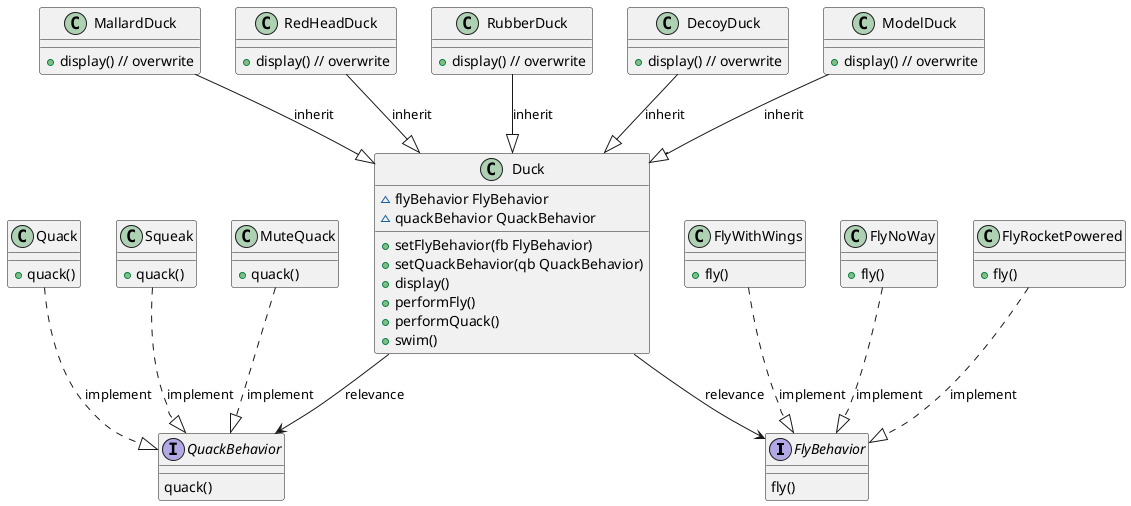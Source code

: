 @startuml
interface FlyBehavior
interface QuackBehavior
class Duck
class FlyWithWings
class FlyNoWay
class FlyRocketPowered
class Quack
class Squeak
class MuteQuack
class MallardDuck
class RedHeadDuck
class RubberDuck
class DecoyDuck
class ModelDuck

FlyWithWings ..|> FlyBehavior :implement
FlyNoWay ..|> FlyBehavior :implement
FlyRocketPowered ..|> FlyBehavior :implement
Quack ..|> QuackBehavior :implement
Squeak ..|> QuackBehavior :implement
MuteQuack ..|> QuackBehavior :implement
MallardDuck --|> Duck :inherit
RedHeadDuck --|> Duck :inherit
RubberDuck --|> Duck :inherit
DecoyDuck --|> Duck :inherit
ModelDuck --|> Duck :inherit
Duck --> FlyBehavior :relevance
Duck --> QuackBehavior :relevance

interface FlyBehavior{
	fly()
}
interface QuackBehavior{
	quack()
}
class Duck{
~	flyBehavior FlyBehavior
~	quackBehavior QuackBehavior
+	setFlyBehavior(fb FlyBehavior)
+	setQuackBehavior(qb QuackBehavior)
+	display()
+	performFly()
+	performQuack()
+	swim()
}
class FlyWithWings{
+	fly()
}
class FlyNoWay{
+	fly()
}
class FlyRocketPowered{
+	fly()
}
class Quack{
+	quack()
}
class Squeak{
+	quack()
}
class MuteQuack{
+	quack()
}
class MallardDuck{
+	display() // overwrite
}
class RedHeadDuck{
+	display() // overwrite
}
class RubberDuck{
+	display() // overwrite
}
class DecoyDuck{
+	display() // overwrite
}
class ModelDuck{
+	display() // overwrite
}
@enduml